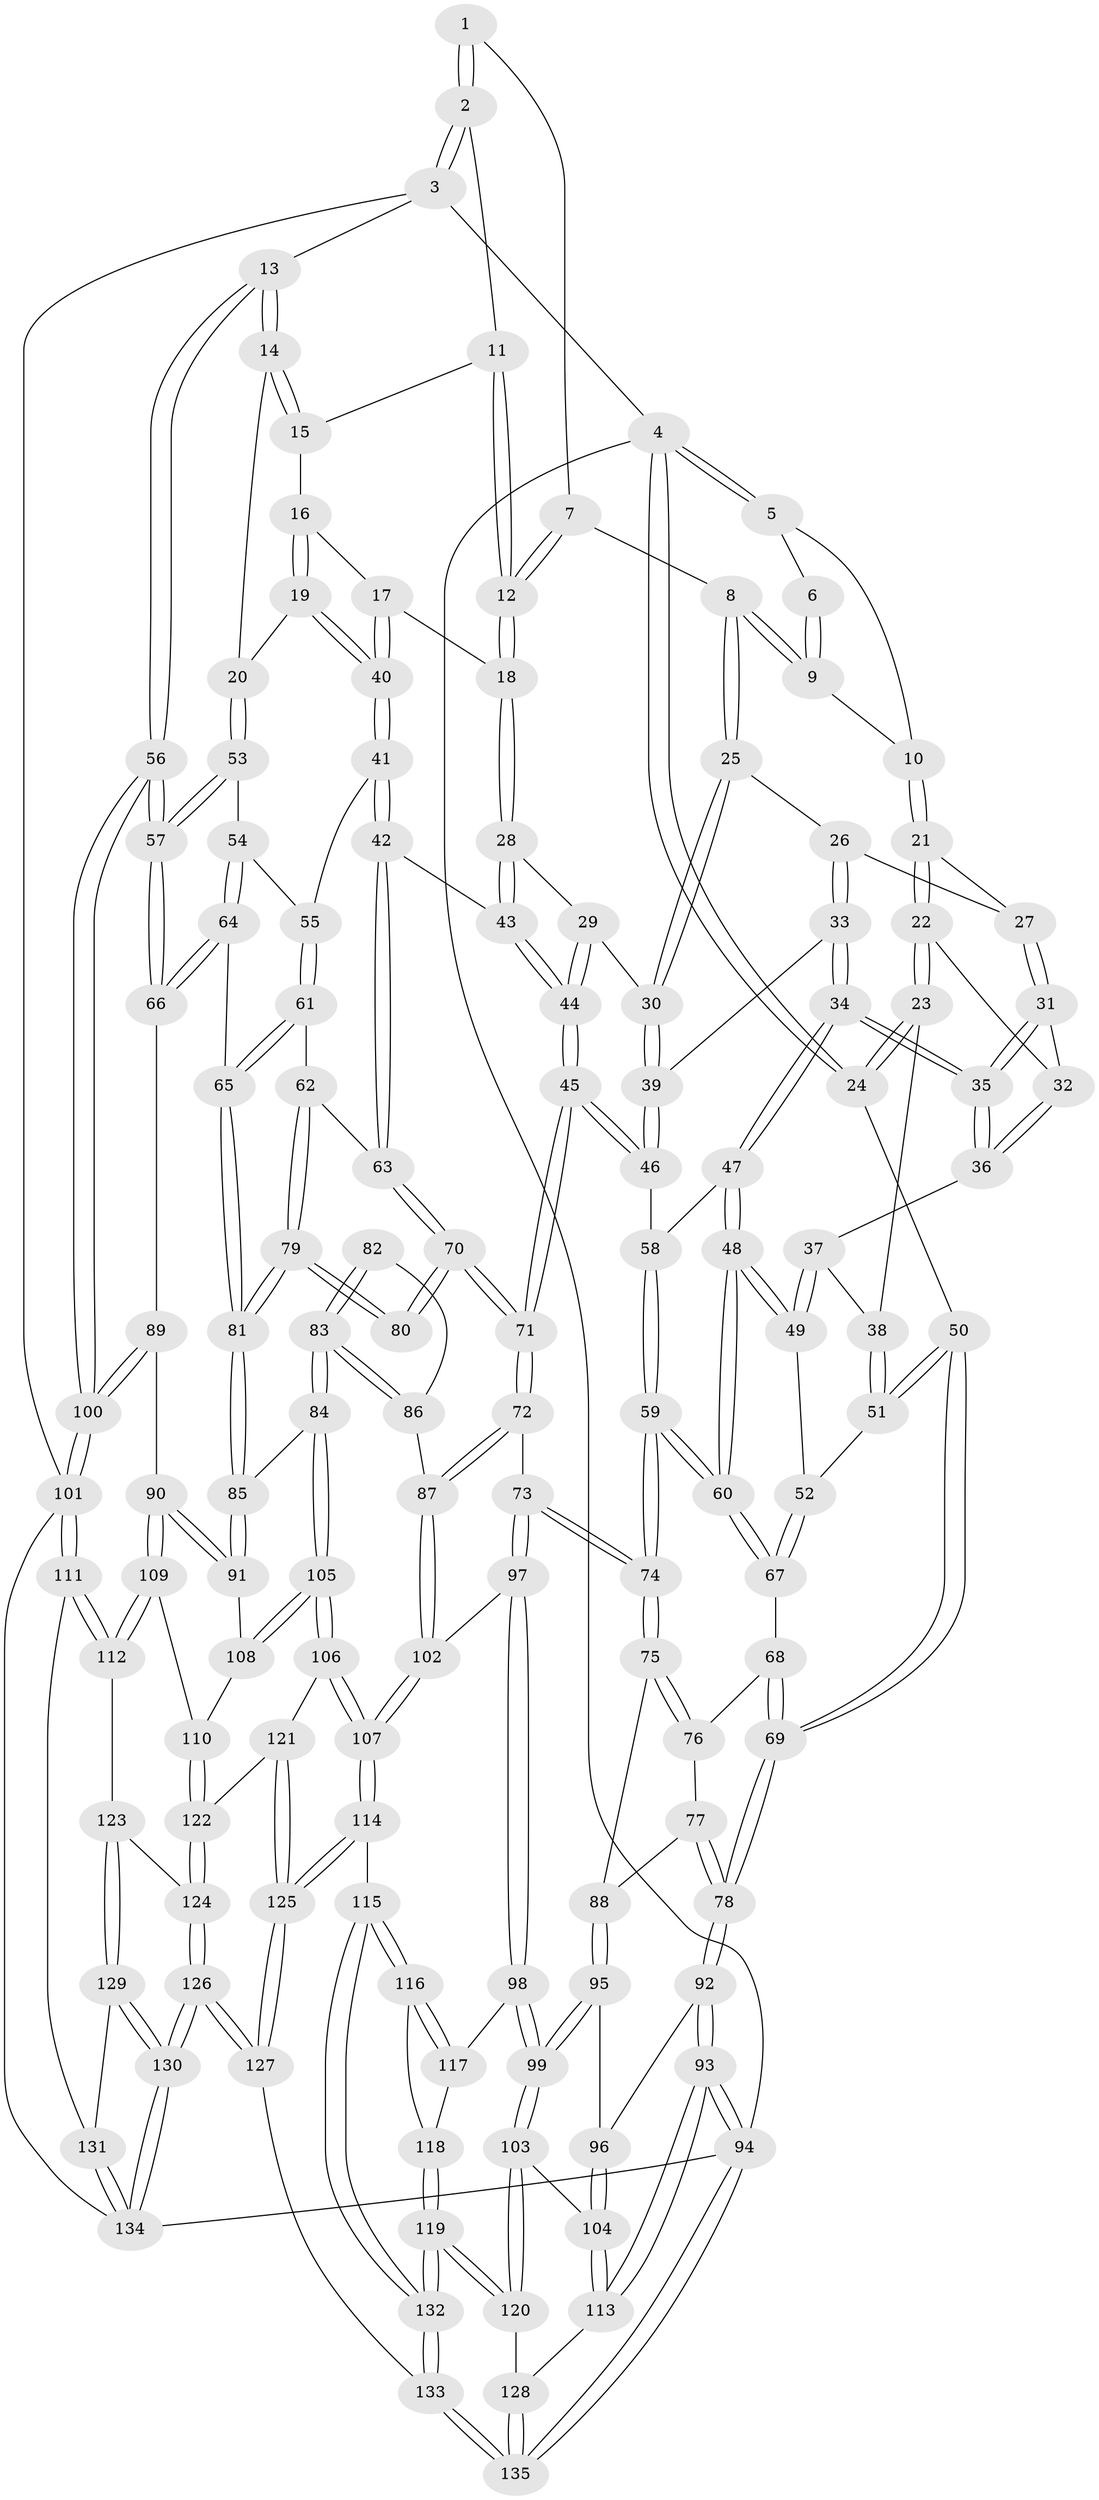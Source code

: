 // Generated by graph-tools (version 1.1) at 2025/03/03/09/25 03:03:29]
// undirected, 135 vertices, 334 edges
graph export_dot {
graph [start="1"]
  node [color=gray90,style=filled];
  1 [pos="+0.47462994090864496+0"];
  2 [pos="+0.6939647244257316+0"];
  3 [pos="+1+0"];
  4 [pos="+0+0"];
  5 [pos="+0.23005594426304113+0"];
  6 [pos="+0.400923529433952+0"];
  7 [pos="+0.47407141220290616+0.0005507846355320527"];
  8 [pos="+0.421247363220468+0.07919795510070779"];
  9 [pos="+0.3995593863735047+0.04314636592711445"];
  10 [pos="+0.24130376722492194+0"];
  11 [pos="+0.6927345439387658+0"];
  12 [pos="+0.5898414925424772+0.13673211642457947"];
  13 [pos="+1+0"];
  14 [pos="+1+0.12145761814581704"];
  15 [pos="+0.7595718141353001+0"];
  16 [pos="+0.7613559723976918+0.008808643928237693"];
  17 [pos="+0.6738670854976414+0.17326951182150685"];
  18 [pos="+0.5891869302745073+0.14764270755910888"];
  19 [pos="+0.8400301490087972+0.19083602430205931"];
  20 [pos="+0.9484704253455952+0.17095264474302466"];
  21 [pos="+0.23985470196734582+0"];
  22 [pos="+0.10722559298290074+0.11883899841846757"];
  23 [pos="+0.056331106040558826+0.11467209266538875"];
  24 [pos="+0+0"];
  25 [pos="+0.41521093740650583+0.13462616098024924"];
  26 [pos="+0.3361952039778281+0.12251424258561727"];
  27 [pos="+0.2848198303246637+0.09051921640574775"];
  28 [pos="+0.5800651837491856+0.15458054812457525"];
  29 [pos="+0.5434028565829462+0.16535173277805656"];
  30 [pos="+0.4605584998192051+0.177491506576367"];
  31 [pos="+0.23879556840473193+0.15410428914893778"];
  32 [pos="+0.11873521772864819+0.13321991903203972"];
  33 [pos="+0.28521278498312497+0.2767649808970672"];
  34 [pos="+0.2587160766179524+0.29141337693659525"];
  35 [pos="+0.2235462877828919+0.2515699389122167"];
  36 [pos="+0.15671433433204285+0.23154052102196226"];
  37 [pos="+0.10629309533232026+0.26275097085855165"];
  38 [pos="+0.047307925633927654+0.26458379084867495"];
  39 [pos="+0.423299218075671+0.256125900788545"];
  40 [pos="+0.7818510708676806+0.22703370431447772"];
  41 [pos="+0.7730158067741391+0.2688572864161317"];
  42 [pos="+0.7137639212579142+0.345007742105519"];
  43 [pos="+0.599665144546435+0.30136452453881707"];
  44 [pos="+0.5211451847729307+0.38758106260181757"];
  45 [pos="+0.510810260169285+0.40372615444846943"];
  46 [pos="+0.4508676398247433+0.35223729725593556"];
  47 [pos="+0.2568461240638145+0.3055768378369859"];
  48 [pos="+0.2428385666265343+0.35171672253854"];
  49 [pos="+0.13245060411481394+0.3411047990119315"];
  50 [pos="+0+0.33636501733311275"];
  51 [pos="+0+0.31372208961721154"];
  52 [pos="+0.08000900961735556+0.37893275322848424"];
  53 [pos="+0.939883349496098+0.36487677101226584"];
  54 [pos="+0.8935507130663365+0.38156431876260516"];
  55 [pos="+0.8520264734615378+0.3734295924642155"];
  56 [pos="+1+0.5217496504878644"];
  57 [pos="+1+0.5080603046384945"];
  58 [pos="+0.40839119264083396+0.36661394404495534"];
  59 [pos="+0.2633692493873358+0.47086582452968584"];
  60 [pos="+0.2521452569905754+0.43832939516689345"];
  61 [pos="+0.8246497547216848+0.4257603402051872"];
  62 [pos="+0.7146205065924782+0.4200617886486802"];
  63 [pos="+0.7019265929397975+0.3951948056088673"];
  64 [pos="+0.8968912048363622+0.5141623910750772"];
  65 [pos="+0.850711595568365+0.5009597005354444"];
  66 [pos="+0.9152356766359353+0.5267384569620375"];
  67 [pos="+0.08605932298230541+0.39896613220213045"];
  68 [pos="+0.07748176402166251+0.4396876744192369"];
  69 [pos="+0+0.4800225902195383"];
  70 [pos="+0.532490618040629+0.4341772543485785"];
  71 [pos="+0.519984960582045+0.43151382074377154"];
  72 [pos="+0.4546395467628967+0.5307430595078639"];
  73 [pos="+0.2939905731555874+0.5565332298314742"];
  74 [pos="+0.2663243832841759+0.5330220751543009"];
  75 [pos="+0.185225494902088+0.5504504305180786"];
  76 [pos="+0.08123284853940281+0.44904483206609325"];
  77 [pos="+0.033571957353285324+0.5141029008453267"];
  78 [pos="+0+0.5268854716502518"];
  79 [pos="+0.7272303488400398+0.5301868682877424"];
  80 [pos="+0.5459092923720446+0.44692848284764075"];
  81 [pos="+0.7286739106322275+0.5348714087362869"];
  82 [pos="+0.5600951452107791+0.46648414630041607"];
  83 [pos="+0.6808376831088386+0.6087222288723951"];
  84 [pos="+0.6833024530817354+0.6091446480046027"];
  85 [pos="+0.7075689577256798+0.5998863350188521"];
  86 [pos="+0.6019222636822859+0.614248469512102"];
  87 [pos="+0.524130941353745+0.6260946340430738"];
  88 [pos="+0.15073868190084294+0.5714036084381109"];
  89 [pos="+0.8645291667611825+0.6363244761433047"];
  90 [pos="+0.828381995860972+0.6768272744999442"];
  91 [pos="+0.7950515762946414+0.6654141186163239"];
  92 [pos="+0+0.5393779659371597"];
  93 [pos="+0+1"];
  94 [pos="+0+1"];
  95 [pos="+0.12704437785968353+0.5979459638717481"];
  96 [pos="+0.08109727340473061+0.6338431233356694"];
  97 [pos="+0.3068131824830511+0.6778437687477107"];
  98 [pos="+0.2847474086279562+0.7314631900756928"];
  99 [pos="+0.2026016044148594+0.7699163459830848"];
  100 [pos="+1+0.678237612966315"];
  101 [pos="+1+0.7733188827826143"];
  102 [pos="+0.49966592721120806+0.7325629706034374"];
  103 [pos="+0.1864521963067688+0.7813259237428608"];
  104 [pos="+0.06908339692152819+0.7913548728609251"];
  105 [pos="+0.6327626524978449+0.7805694377813879"];
  106 [pos="+0.6307049706840638+0.7856276958141898"];
  107 [pos="+0.5150848721993605+0.7724119917467431"];
  108 [pos="+0.7678936115133267+0.7006194989429976"];
  109 [pos="+0.8676156603057854+0.7498102138060623"];
  110 [pos="+0.7139092169131493+0.8009577088693859"];
  111 [pos="+1+0.8105733293885057"];
  112 [pos="+0.9041957287978949+0.7918142074054837"];
  113 [pos="+0.016513216724492+0.8338294641445927"];
  114 [pos="+0.47145800466337534+0.8459389437107416"];
  115 [pos="+0.45899649146443855+0.8496202137857651"];
  116 [pos="+0.43484331958995315+0.8420001859587362"];
  117 [pos="+0.2912853364176945+0.742640764090709"];
  118 [pos="+0.30921572395957747+0.8678074384641263"];
  119 [pos="+0.28015665347976715+0.9498386944363139"];
  120 [pos="+0.23050340317866766+0.9181287719037904"];
  121 [pos="+0.6310310298328159+0.7859822667570804"];
  122 [pos="+0.6977432133612104+0.814208542850322"];
  123 [pos="+0.8603475259364108+0.8360656586154716"];
  124 [pos="+0.7238700398283967+0.852596525315797"];
  125 [pos="+0.5972332412114627+1"];
  126 [pos="+0.7171831694442358+1"];
  127 [pos="+0.6459204876694623+1"];
  128 [pos="+0.18138053342507363+0.9246791713092455"];
  129 [pos="+0.8014277534002227+1"];
  130 [pos="+0.718936290404278+1"];
  131 [pos="+0.9928724004835929+0.8470980918565935"];
  132 [pos="+0.32068482957654487+1"];
  133 [pos="+0.33458952020320426+1"];
  134 [pos="+0.8003585500601563+1"];
  135 [pos="+0+1"];
  1 -- 2;
  1 -- 2;
  1 -- 7;
  2 -- 3;
  2 -- 3;
  2 -- 11;
  3 -- 4;
  3 -- 13;
  3 -- 101;
  4 -- 5;
  4 -- 5;
  4 -- 24;
  4 -- 24;
  4 -- 94;
  5 -- 6;
  5 -- 10;
  6 -- 9;
  6 -- 9;
  7 -- 8;
  7 -- 12;
  7 -- 12;
  8 -- 9;
  8 -- 9;
  8 -- 25;
  8 -- 25;
  9 -- 10;
  10 -- 21;
  10 -- 21;
  11 -- 12;
  11 -- 12;
  11 -- 15;
  12 -- 18;
  12 -- 18;
  13 -- 14;
  13 -- 14;
  13 -- 56;
  13 -- 56;
  14 -- 15;
  14 -- 15;
  14 -- 20;
  15 -- 16;
  16 -- 17;
  16 -- 19;
  16 -- 19;
  17 -- 18;
  17 -- 40;
  17 -- 40;
  18 -- 28;
  18 -- 28;
  19 -- 20;
  19 -- 40;
  19 -- 40;
  20 -- 53;
  20 -- 53;
  21 -- 22;
  21 -- 22;
  21 -- 27;
  22 -- 23;
  22 -- 23;
  22 -- 32;
  23 -- 24;
  23 -- 24;
  23 -- 38;
  24 -- 50;
  25 -- 26;
  25 -- 30;
  25 -- 30;
  26 -- 27;
  26 -- 33;
  26 -- 33;
  27 -- 31;
  27 -- 31;
  28 -- 29;
  28 -- 43;
  28 -- 43;
  29 -- 30;
  29 -- 44;
  29 -- 44;
  30 -- 39;
  30 -- 39;
  31 -- 32;
  31 -- 35;
  31 -- 35;
  32 -- 36;
  32 -- 36;
  33 -- 34;
  33 -- 34;
  33 -- 39;
  34 -- 35;
  34 -- 35;
  34 -- 47;
  34 -- 47;
  35 -- 36;
  35 -- 36;
  36 -- 37;
  37 -- 38;
  37 -- 49;
  37 -- 49;
  38 -- 51;
  38 -- 51;
  39 -- 46;
  39 -- 46;
  40 -- 41;
  40 -- 41;
  41 -- 42;
  41 -- 42;
  41 -- 55;
  42 -- 43;
  42 -- 63;
  42 -- 63;
  43 -- 44;
  43 -- 44;
  44 -- 45;
  44 -- 45;
  45 -- 46;
  45 -- 46;
  45 -- 71;
  45 -- 71;
  46 -- 58;
  47 -- 48;
  47 -- 48;
  47 -- 58;
  48 -- 49;
  48 -- 49;
  48 -- 60;
  48 -- 60;
  49 -- 52;
  50 -- 51;
  50 -- 51;
  50 -- 69;
  50 -- 69;
  51 -- 52;
  52 -- 67;
  52 -- 67;
  53 -- 54;
  53 -- 57;
  53 -- 57;
  54 -- 55;
  54 -- 64;
  54 -- 64;
  55 -- 61;
  55 -- 61;
  56 -- 57;
  56 -- 57;
  56 -- 100;
  56 -- 100;
  57 -- 66;
  57 -- 66;
  58 -- 59;
  58 -- 59;
  59 -- 60;
  59 -- 60;
  59 -- 74;
  59 -- 74;
  60 -- 67;
  60 -- 67;
  61 -- 62;
  61 -- 65;
  61 -- 65;
  62 -- 63;
  62 -- 79;
  62 -- 79;
  63 -- 70;
  63 -- 70;
  64 -- 65;
  64 -- 66;
  64 -- 66;
  65 -- 81;
  65 -- 81;
  66 -- 89;
  67 -- 68;
  68 -- 69;
  68 -- 69;
  68 -- 76;
  69 -- 78;
  69 -- 78;
  70 -- 71;
  70 -- 71;
  70 -- 80;
  70 -- 80;
  71 -- 72;
  71 -- 72;
  72 -- 73;
  72 -- 87;
  72 -- 87;
  73 -- 74;
  73 -- 74;
  73 -- 97;
  73 -- 97;
  74 -- 75;
  74 -- 75;
  75 -- 76;
  75 -- 76;
  75 -- 88;
  76 -- 77;
  77 -- 78;
  77 -- 78;
  77 -- 88;
  78 -- 92;
  78 -- 92;
  79 -- 80;
  79 -- 80;
  79 -- 81;
  79 -- 81;
  81 -- 85;
  81 -- 85;
  82 -- 83;
  82 -- 83;
  82 -- 86;
  83 -- 84;
  83 -- 84;
  83 -- 86;
  83 -- 86;
  84 -- 85;
  84 -- 105;
  84 -- 105;
  85 -- 91;
  85 -- 91;
  86 -- 87;
  87 -- 102;
  87 -- 102;
  88 -- 95;
  88 -- 95;
  89 -- 90;
  89 -- 100;
  89 -- 100;
  90 -- 91;
  90 -- 91;
  90 -- 109;
  90 -- 109;
  91 -- 108;
  92 -- 93;
  92 -- 93;
  92 -- 96;
  93 -- 94;
  93 -- 94;
  93 -- 113;
  93 -- 113;
  94 -- 135;
  94 -- 135;
  94 -- 134;
  95 -- 96;
  95 -- 99;
  95 -- 99;
  96 -- 104;
  96 -- 104;
  97 -- 98;
  97 -- 98;
  97 -- 102;
  98 -- 99;
  98 -- 99;
  98 -- 117;
  99 -- 103;
  99 -- 103;
  100 -- 101;
  100 -- 101;
  101 -- 111;
  101 -- 111;
  101 -- 134;
  102 -- 107;
  102 -- 107;
  103 -- 104;
  103 -- 120;
  103 -- 120;
  104 -- 113;
  104 -- 113;
  105 -- 106;
  105 -- 106;
  105 -- 108;
  105 -- 108;
  106 -- 107;
  106 -- 107;
  106 -- 121;
  107 -- 114;
  107 -- 114;
  108 -- 110;
  109 -- 110;
  109 -- 112;
  109 -- 112;
  110 -- 122;
  110 -- 122;
  111 -- 112;
  111 -- 112;
  111 -- 131;
  112 -- 123;
  113 -- 128;
  114 -- 115;
  114 -- 125;
  114 -- 125;
  115 -- 116;
  115 -- 116;
  115 -- 132;
  115 -- 132;
  116 -- 117;
  116 -- 117;
  116 -- 118;
  117 -- 118;
  118 -- 119;
  118 -- 119;
  119 -- 120;
  119 -- 120;
  119 -- 132;
  119 -- 132;
  120 -- 128;
  121 -- 122;
  121 -- 125;
  121 -- 125;
  122 -- 124;
  122 -- 124;
  123 -- 124;
  123 -- 129;
  123 -- 129;
  124 -- 126;
  124 -- 126;
  125 -- 127;
  125 -- 127;
  126 -- 127;
  126 -- 127;
  126 -- 130;
  126 -- 130;
  127 -- 133;
  128 -- 135;
  128 -- 135;
  129 -- 130;
  129 -- 130;
  129 -- 131;
  130 -- 134;
  130 -- 134;
  131 -- 134;
  131 -- 134;
  132 -- 133;
  132 -- 133;
  133 -- 135;
  133 -- 135;
}
